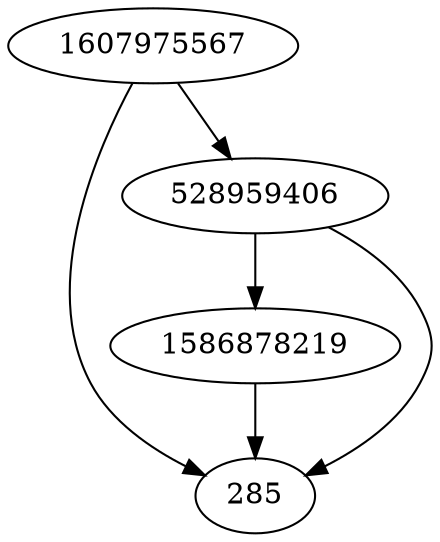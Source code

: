 strict digraph  {
1586878219;
285;
528959406;
1607975567;
1586878219 -> 285;
528959406 -> 285;
528959406 -> 1586878219;
1607975567 -> 285;
1607975567 -> 528959406;
}
